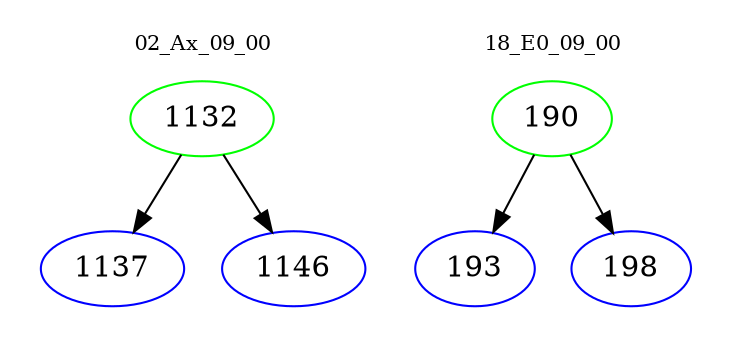 digraph{
subgraph cluster_0 {
color = white
label = "02_Ax_09_00";
fontsize=10;
T0_1132 [label="1132", color="green"]
T0_1132 -> T0_1137 [color="black"]
T0_1137 [label="1137", color="blue"]
T0_1132 -> T0_1146 [color="black"]
T0_1146 [label="1146", color="blue"]
}
subgraph cluster_1 {
color = white
label = "18_E0_09_00";
fontsize=10;
T1_190 [label="190", color="green"]
T1_190 -> T1_193 [color="black"]
T1_193 [label="193", color="blue"]
T1_190 -> T1_198 [color="black"]
T1_198 [label="198", color="blue"]
}
}
